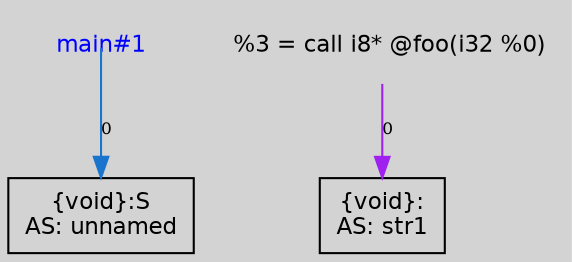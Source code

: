digraph unnamed {
	graph [center=true, ratio=true, bgcolor=lightgray, fontname=Helvetica];
	node  [fontname=Helvetica, fontsize=11];

	Node0x24b8a30 [shape=record,label="{\{void\}:S\nAS: unnamed\n}"];
	Node0x24b88f0 [shape=record,label="{\{void\}:\nAS: str1\n}"];
	Node0x24a2b30 [shape=plaintext, label ="  %3 = call i8* @foo(i32 %0)"];
	Node0x24a2b30 -> Node0x24b88f0[arrowtail=tee,label="0",fontsize=8,color=purple];
	Node0x24a2758 [shape=plaintext,fontcolor=blue, label ="main#1"];
	Node0x24a2758 -> Node0x24b8a30[tailclip=false,color=dodgerblue3,label="0",fontsize=8];
}
